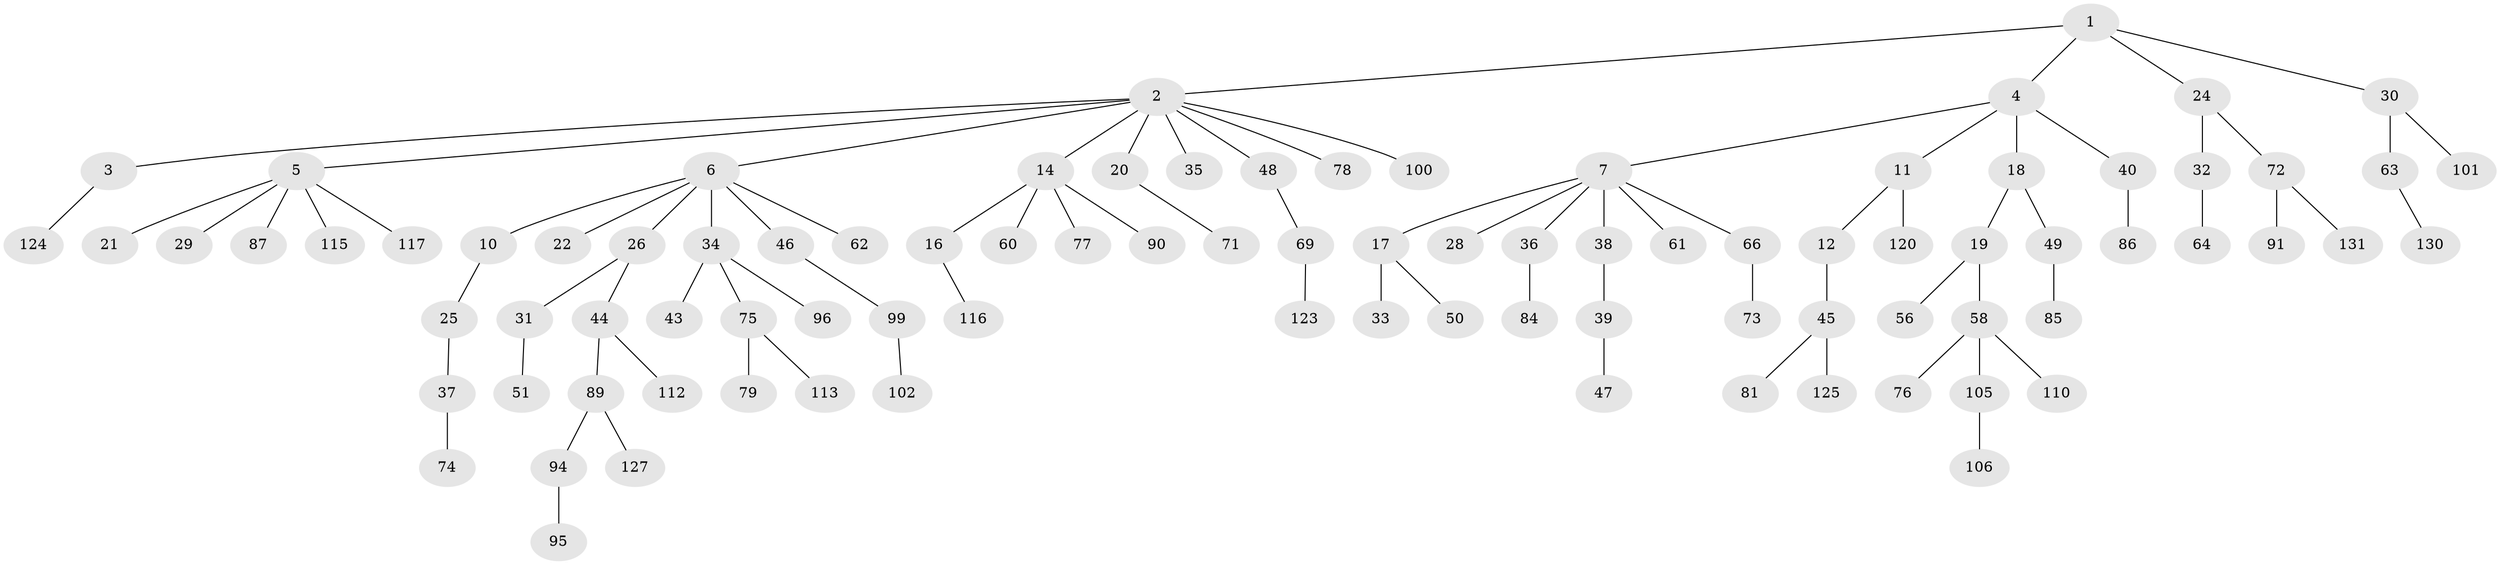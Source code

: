 // original degree distribution, {4: 0.05185185185185185, 7: 0.007407407407407408, 2: 0.2962962962962963, 6: 0.014814814814814815, 5: 0.02962962962962963, 3: 0.14814814814814814, 1: 0.45185185185185184}
// Generated by graph-tools (version 1.1) at 2025/11/02/27/25 16:11:29]
// undirected, 91 vertices, 90 edges
graph export_dot {
graph [start="1"]
  node [color=gray90,style=filled];
  1;
  2 [super="+9"];
  3 [super="+27"];
  4 [super="+67"];
  5 [super="+68"];
  6 [super="+8"];
  7 [super="+13"];
  10;
  11 [super="+83"];
  12;
  14 [super="+15"];
  16 [super="+65"];
  17;
  18;
  19 [super="+23"];
  20;
  21 [super="+92"];
  22;
  24 [super="+93"];
  25;
  26;
  28;
  29 [super="+82"];
  30 [super="+42"];
  31 [super="+135"];
  32 [super="+52"];
  33;
  34 [super="+128"];
  35 [super="+129"];
  36;
  37 [super="+53"];
  38;
  39 [super="+41"];
  40;
  43 [super="+54"];
  44 [super="+57"];
  45 [super="+55"];
  46 [super="+88"];
  47 [super="+133"];
  48;
  49 [super="+59"];
  50;
  51;
  56;
  58 [super="+70"];
  60;
  61;
  62;
  63;
  64 [super="+80"];
  66;
  69 [super="+98"];
  71;
  72 [super="+114"];
  73 [super="+119"];
  74;
  75 [super="+122"];
  76 [super="+121"];
  77;
  78;
  79;
  81;
  84 [super="+107"];
  85 [super="+104"];
  86 [super="+118"];
  87 [super="+97"];
  89 [super="+109"];
  90;
  91;
  94 [super="+103"];
  95 [super="+108"];
  96 [super="+134"];
  99;
  100;
  101 [super="+126"];
  102;
  105 [super="+111"];
  106;
  110;
  112;
  113;
  115 [super="+132"];
  116;
  117;
  120;
  123;
  124;
  125;
  127;
  130;
  131;
  1 -- 2;
  1 -- 4;
  1 -- 24;
  1 -- 30;
  2 -- 3;
  2 -- 5;
  2 -- 6;
  2 -- 14;
  2 -- 100;
  2 -- 48;
  2 -- 35;
  2 -- 20;
  2 -- 78;
  3 -- 124;
  4 -- 7;
  4 -- 11;
  4 -- 18;
  4 -- 40;
  5 -- 21;
  5 -- 29;
  5 -- 87;
  5 -- 115;
  5 -- 117;
  6 -- 26;
  6 -- 62;
  6 -- 34;
  6 -- 22;
  6 -- 10;
  6 -- 46;
  7 -- 17;
  7 -- 61;
  7 -- 66;
  7 -- 36;
  7 -- 38;
  7 -- 28;
  10 -- 25;
  11 -- 12;
  11 -- 120;
  12 -- 45;
  14 -- 16;
  14 -- 90;
  14 -- 60;
  14 -- 77;
  16 -- 116;
  17 -- 33;
  17 -- 50;
  18 -- 19;
  18 -- 49;
  19 -- 56;
  19 -- 58;
  20 -- 71;
  24 -- 32;
  24 -- 72;
  25 -- 37;
  26 -- 31;
  26 -- 44;
  30 -- 101;
  30 -- 63;
  31 -- 51;
  32 -- 64;
  34 -- 43;
  34 -- 75;
  34 -- 96;
  36 -- 84;
  37 -- 74;
  38 -- 39;
  39 -- 47;
  40 -- 86;
  44 -- 112;
  44 -- 89;
  45 -- 81;
  45 -- 125;
  46 -- 99;
  48 -- 69;
  49 -- 85;
  58 -- 105;
  58 -- 76;
  58 -- 110;
  63 -- 130;
  66 -- 73;
  69 -- 123;
  72 -- 91;
  72 -- 131;
  75 -- 79;
  75 -- 113;
  89 -- 94;
  89 -- 127;
  94 -- 95;
  99 -- 102;
  105 -- 106;
}
